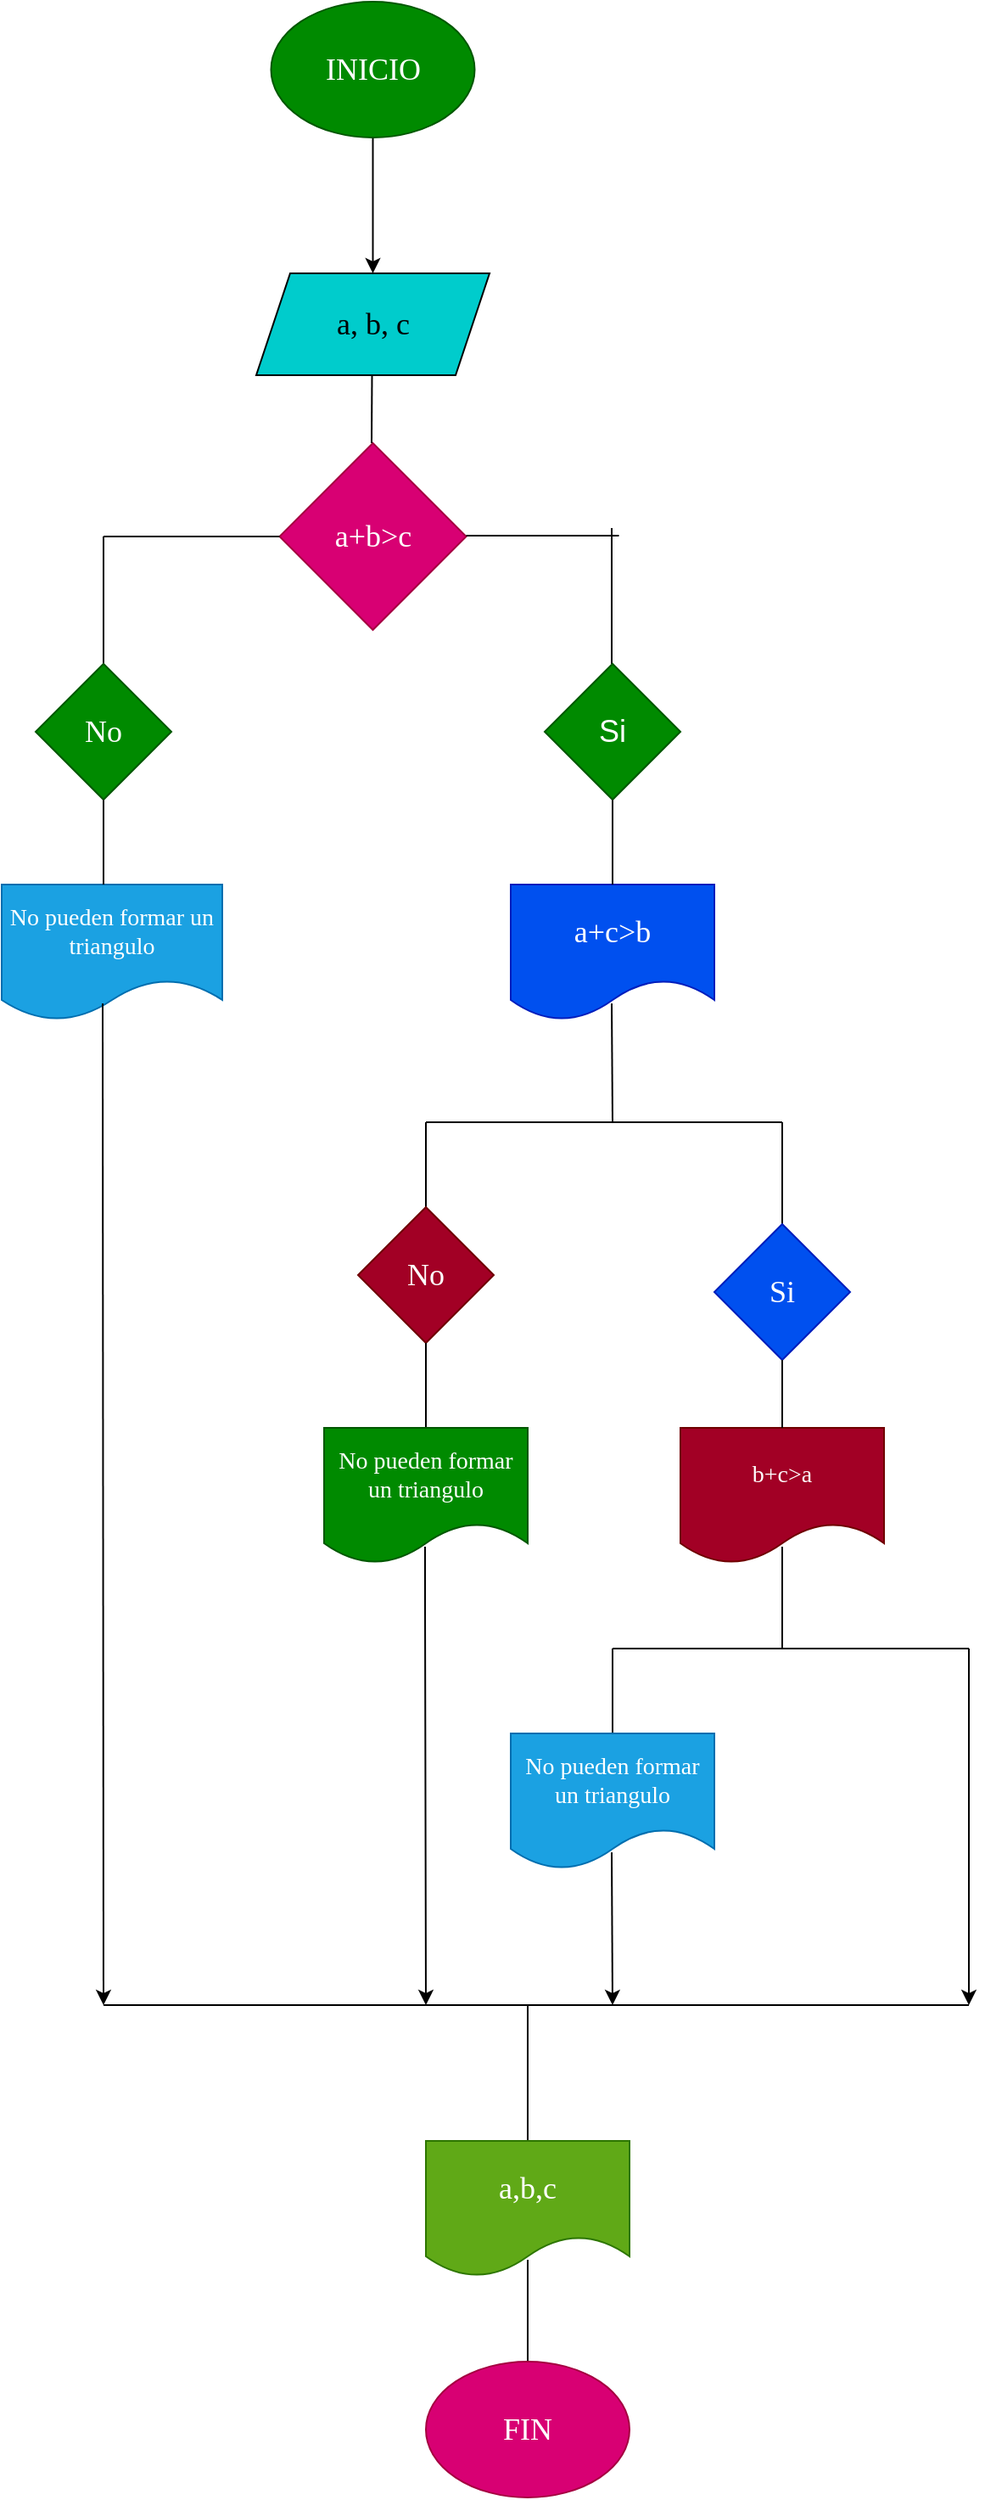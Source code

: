 <mxfile>
    <diagram id="q-yspXGt_0yPLwovN_8o" name="Página-1">
        <mxGraphModel dx="772" dy="1630" grid="1" gridSize="10" guides="1" tooltips="1" connect="1" arrows="1" fold="1" page="1" pageScale="1" pageWidth="827" pageHeight="1169" math="0" shadow="0">
            <root>
                <mxCell id="0"/>
                <mxCell id="1" parent="0"/>
                <mxCell id="4" value="" style="edgeStyle=none;html=1;exitX=0.5;exitY=1;exitDx=0;exitDy=0;" edge="1" parent="1" target="5" source="45">
                    <mxGeometry relative="1" as="geometry">
                        <mxPoint x="258.75" y="80" as="sourcePoint"/>
                    </mxGeometry>
                </mxCell>
                <mxCell id="5" value="&lt;font face=&quot;Georgia&quot; style=&quot;font-size: 18px;&quot;&gt;a, b, c&lt;/font&gt;" style="shape=parallelogram;perimeter=parallelogramPerimeter;whiteSpace=wrap;html=1;fixedSize=1;fillColor=#00CCCC;" vertex="1" parent="1">
                    <mxGeometry x="190" y="140" width="137.5" height="60" as="geometry"/>
                </mxCell>
                <mxCell id="6" value="&lt;font face=&quot;Georgia&quot; style=&quot;font-size: 18px;&quot;&gt;a+b&amp;gt;c&lt;/font&gt;" style="rhombus;whiteSpace=wrap;html=1;fillColor=#d80073;fontColor=#ffffff;strokeColor=#A50040;" vertex="1" parent="1">
                    <mxGeometry x="203.75" y="240" width="110" height="110" as="geometry"/>
                </mxCell>
                <mxCell id="7" value="" style="endArrow=none;html=1;" edge="1" parent="1">
                    <mxGeometry width="50" height="50" relative="1" as="geometry">
                        <mxPoint x="258" y="240" as="sourcePoint"/>
                        <mxPoint x="258.25" y="200" as="targetPoint"/>
                    </mxGeometry>
                </mxCell>
                <mxCell id="8" value="" style="endArrow=none;html=1;" edge="1" parent="1">
                    <mxGeometry width="50" height="50" relative="1" as="geometry">
                        <mxPoint x="100" y="295" as="sourcePoint"/>
                        <mxPoint x="203.75" y="295" as="targetPoint"/>
                    </mxGeometry>
                </mxCell>
                <mxCell id="9" value="" style="endArrow=none;html=1;" edge="1" parent="1">
                    <mxGeometry width="50" height="50" relative="1" as="geometry">
                        <mxPoint x="100" y="295" as="sourcePoint"/>
                        <mxPoint x="100" y="375" as="targetPoint"/>
                    </mxGeometry>
                </mxCell>
                <mxCell id="10" value="&lt;font face=&quot;Georgia&quot; style=&quot;font-size: 14px;&quot;&gt;No pueden formar un triangulo&lt;/font&gt;" style="shape=document;whiteSpace=wrap;html=1;boundedLbl=1;fillColor=#1ba1e2;fontColor=#ffffff;strokeColor=#006EAF;" vertex="1" parent="1">
                    <mxGeometry x="40" y="500" width="130" height="80" as="geometry"/>
                </mxCell>
                <mxCell id="11" value="&lt;font face=&quot;Georgia&quot; style=&quot;font-size: 18px;&quot;&gt;No&lt;/font&gt;" style="rhombus;whiteSpace=wrap;html=1;fillColor=#008a00;fontColor=#ffffff;strokeColor=#005700;" vertex="1" parent="1">
                    <mxGeometry x="60" y="370" width="80" height="80" as="geometry"/>
                </mxCell>
                <mxCell id="12" value="" style="endArrow=none;html=1;" edge="1" parent="1">
                    <mxGeometry width="50" height="50" relative="1" as="geometry">
                        <mxPoint x="100" y="500" as="sourcePoint"/>
                        <mxPoint x="100" y="450" as="targetPoint"/>
                    </mxGeometry>
                </mxCell>
                <mxCell id="13" value="" style="endArrow=none;html=1;" edge="1" parent="1">
                    <mxGeometry width="50" height="50" relative="1" as="geometry">
                        <mxPoint x="399.5" y="290" as="sourcePoint"/>
                        <mxPoint x="399.5" y="370" as="targetPoint"/>
                    </mxGeometry>
                </mxCell>
                <mxCell id="14" value="&lt;font face=&quot;Georgia&quot; style=&quot;font-size: 18px;&quot;&gt;a+c&amp;gt;b&lt;/font&gt;" style="shape=document;whiteSpace=wrap;html=1;boundedLbl=1;fillColor=#0050ef;fontColor=#ffffff;strokeColor=#001DBC;" vertex="1" parent="1">
                    <mxGeometry x="340" y="500" width="120" height="80" as="geometry"/>
                </mxCell>
                <mxCell id="15" value="&lt;font style=&quot;font-size: 18px;&quot;&gt;Si&lt;/font&gt;" style="rhombus;whiteSpace=wrap;html=1;fillColor=#008a00;fontColor=#ffffff;strokeColor=#005700;" vertex="1" parent="1">
                    <mxGeometry x="360" y="370" width="80" height="80" as="geometry"/>
                </mxCell>
                <mxCell id="16" value="" style="endArrow=none;html=1;" edge="1" parent="1">
                    <mxGeometry width="50" height="50" relative="1" as="geometry">
                        <mxPoint x="400" y="500" as="sourcePoint"/>
                        <mxPoint x="400" y="450" as="targetPoint"/>
                    </mxGeometry>
                </mxCell>
                <mxCell id="17" value="" style="endArrow=none;html=1;" edge="1" parent="1">
                    <mxGeometry width="50" height="50" relative="1" as="geometry">
                        <mxPoint x="313.75" y="294.5" as="sourcePoint"/>
                        <mxPoint x="403.75" y="294.5" as="targetPoint"/>
                    </mxGeometry>
                </mxCell>
                <mxCell id="18" value="" style="endArrow=none;html=1;" edge="1" parent="1">
                    <mxGeometry width="50" height="50" relative="1" as="geometry">
                        <mxPoint x="400" y="640" as="sourcePoint"/>
                        <mxPoint x="399.5" y="570" as="targetPoint"/>
                    </mxGeometry>
                </mxCell>
                <mxCell id="19" value="" style="endArrow=none;html=1;" edge="1" parent="1">
                    <mxGeometry width="50" height="50" relative="1" as="geometry">
                        <mxPoint x="290" y="640" as="sourcePoint"/>
                        <mxPoint x="400" y="640" as="targetPoint"/>
                    </mxGeometry>
                </mxCell>
                <mxCell id="20" value="" style="endArrow=none;html=1;" edge="1" parent="1">
                    <mxGeometry width="50" height="50" relative="1" as="geometry">
                        <mxPoint x="290" y="690" as="sourcePoint"/>
                        <mxPoint x="290" y="640" as="targetPoint"/>
                    </mxGeometry>
                </mxCell>
                <mxCell id="21" value="&lt;font face=&quot;Georgia&quot; style=&quot;font-size: 18px;&quot;&gt;No&lt;/font&gt;" style="rhombus;whiteSpace=wrap;html=1;fillColor=#a20025;fontColor=#ffffff;strokeColor=#6F0000;" vertex="1" parent="1">
                    <mxGeometry x="250" y="690" width="80" height="80" as="geometry"/>
                </mxCell>
                <mxCell id="22" value="" style="endArrow=none;html=1;" edge="1" parent="1">
                    <mxGeometry width="50" height="50" relative="1" as="geometry">
                        <mxPoint x="290" y="820" as="sourcePoint"/>
                        <mxPoint x="290" y="770" as="targetPoint"/>
                    </mxGeometry>
                </mxCell>
                <mxCell id="23" value="&lt;font face=&quot;Georgia&quot; style=&quot;font-size: 14px;&quot;&gt;No pueden formar un triangulo&lt;/font&gt;" style="shape=document;whiteSpace=wrap;html=1;boundedLbl=1;fillColor=#008a00;fontColor=#ffffff;strokeColor=#005700;" vertex="1" parent="1">
                    <mxGeometry x="230" y="820" width="120" height="80" as="geometry"/>
                </mxCell>
                <mxCell id="24" value="" style="endArrow=none;html=1;" edge="1" parent="1">
                    <mxGeometry width="50" height="50" relative="1" as="geometry">
                        <mxPoint x="400" y="640" as="sourcePoint"/>
                        <mxPoint x="500" y="640" as="targetPoint"/>
                    </mxGeometry>
                </mxCell>
                <mxCell id="25" value="" style="endArrow=none;html=1;" edge="1" parent="1">
                    <mxGeometry width="50" height="50" relative="1" as="geometry">
                        <mxPoint x="500" y="700" as="sourcePoint"/>
                        <mxPoint x="500" y="640" as="targetPoint"/>
                    </mxGeometry>
                </mxCell>
                <mxCell id="26" value="&lt;font face=&quot;Georgia&quot; style=&quot;font-size: 18px;&quot;&gt;Si&lt;/font&gt;" style="rhombus;whiteSpace=wrap;html=1;fillColor=#0050ef;fontColor=#ffffff;strokeColor=#001DBC;" vertex="1" parent="1">
                    <mxGeometry x="460" y="700" width="80" height="80" as="geometry"/>
                </mxCell>
                <mxCell id="27" value="&lt;font face=&quot;Georgia&quot; style=&quot;font-size: 14px;&quot;&gt;b+c&amp;gt;a&lt;/font&gt;" style="shape=document;whiteSpace=wrap;html=1;boundedLbl=1;fillColor=#a20025;fontColor=#ffffff;strokeColor=#6F0000;" vertex="1" parent="1">
                    <mxGeometry x="440" y="820" width="120" height="80" as="geometry"/>
                </mxCell>
                <mxCell id="28" value="" style="endArrow=none;html=1;exitX=0.5;exitY=0;exitDx=0;exitDy=0;" edge="1" parent="1" source="27">
                    <mxGeometry width="50" height="50" relative="1" as="geometry">
                        <mxPoint x="500" y="830" as="sourcePoint"/>
                        <mxPoint x="500" y="780" as="targetPoint"/>
                    </mxGeometry>
                </mxCell>
                <mxCell id="29" value="" style="endArrow=none;html=1;" edge="1" parent="1">
                    <mxGeometry width="50" height="50" relative="1" as="geometry">
                        <mxPoint x="500" y="950" as="sourcePoint"/>
                        <mxPoint x="500" y="890" as="targetPoint"/>
                    </mxGeometry>
                </mxCell>
                <mxCell id="30" value="" style="endArrow=none;html=1;" edge="1" parent="1">
                    <mxGeometry width="50" height="50" relative="1" as="geometry">
                        <mxPoint x="400" y="950" as="sourcePoint"/>
                        <mxPoint x="500" y="950" as="targetPoint"/>
                    </mxGeometry>
                </mxCell>
                <mxCell id="31" value="" style="endArrow=none;html=1;" edge="1" parent="1">
                    <mxGeometry width="50" height="50" relative="1" as="geometry">
                        <mxPoint x="490" y="850" as="sourcePoint"/>
                        <mxPoint x="490" y="850" as="targetPoint"/>
                    </mxGeometry>
                </mxCell>
                <mxCell id="32" value="" style="endArrow=none;html=1;" edge="1" parent="1">
                    <mxGeometry width="50" height="50" relative="1" as="geometry">
                        <mxPoint x="500" y="950" as="sourcePoint"/>
                        <mxPoint x="610" y="950" as="targetPoint"/>
                    </mxGeometry>
                </mxCell>
                <mxCell id="33" value="" style="endArrow=none;html=1;" edge="1" parent="1">
                    <mxGeometry width="50" height="50" relative="1" as="geometry">
                        <mxPoint x="400" y="1000" as="sourcePoint"/>
                        <mxPoint x="400" y="950" as="targetPoint"/>
                    </mxGeometry>
                </mxCell>
                <mxCell id="34" value="" style="endArrow=none;html=1;" edge="1" parent="1">
                    <mxGeometry width="50" height="50" relative="1" as="geometry">
                        <mxPoint x="610" y="1000" as="sourcePoint"/>
                        <mxPoint x="610" y="950" as="targetPoint"/>
                    </mxGeometry>
                </mxCell>
                <mxCell id="35" value="&lt;font face=&quot;Georgia&quot; style=&quot;font-size: 14px;&quot;&gt;No pueden formar un triangulo&lt;/font&gt;" style="shape=document;whiteSpace=wrap;html=1;boundedLbl=1;fillColor=#1ba1e2;fontColor=#ffffff;strokeColor=#006EAF;" vertex="1" parent="1">
                    <mxGeometry x="340" y="1000" width="120" height="80" as="geometry"/>
                </mxCell>
                <mxCell id="36" value="" style="endArrow=classic;html=1;" edge="1" parent="1">
                    <mxGeometry width="50" height="50" relative="1" as="geometry">
                        <mxPoint x="399.5" y="1070" as="sourcePoint"/>
                        <mxPoint x="400" y="1160" as="targetPoint"/>
                    </mxGeometry>
                </mxCell>
                <mxCell id="37" value="" style="endArrow=classic;html=1;" edge="1" parent="1">
                    <mxGeometry width="50" height="50" relative="1" as="geometry">
                        <mxPoint x="610" y="1000" as="sourcePoint"/>
                        <mxPoint x="610" y="1160" as="targetPoint"/>
                    </mxGeometry>
                </mxCell>
                <mxCell id="38" value="" style="endArrow=none;html=1;" edge="1" parent="1">
                    <mxGeometry width="50" height="50" relative="1" as="geometry">
                        <mxPoint x="100" y="1160" as="sourcePoint"/>
                        <mxPoint x="610" y="1160" as="targetPoint"/>
                    </mxGeometry>
                </mxCell>
                <mxCell id="39" value="" style="endArrow=classic;html=1;" edge="1" parent="1">
                    <mxGeometry width="50" height="50" relative="1" as="geometry">
                        <mxPoint x="99.5" y="570" as="sourcePoint"/>
                        <mxPoint x="100" y="1160" as="targetPoint"/>
                    </mxGeometry>
                </mxCell>
                <mxCell id="40" value="" style="endArrow=classic;html=1;" edge="1" parent="1">
                    <mxGeometry width="50" height="50" relative="1" as="geometry">
                        <mxPoint x="289.5" y="890" as="sourcePoint"/>
                        <mxPoint x="290" y="1160" as="targetPoint"/>
                        <Array as="points">
                            <mxPoint x="289.5" y="920"/>
                        </Array>
                    </mxGeometry>
                </mxCell>
                <mxCell id="41" value="" style="endArrow=none;html=1;fontSize=14;" edge="1" parent="1">
                    <mxGeometry width="50" height="50" relative="1" as="geometry">
                        <mxPoint x="350" y="1240" as="sourcePoint"/>
                        <mxPoint x="350" y="1160" as="targetPoint"/>
                    </mxGeometry>
                </mxCell>
                <mxCell id="42" value="&lt;font face=&quot;Georgia&quot; style=&quot;font-size: 18px;&quot;&gt;a,b,c&lt;/font&gt;" style="shape=document;whiteSpace=wrap;html=1;boundedLbl=1;fontSize=14;fillColor=#60a917;fontColor=#ffffff;strokeColor=#2D7600;" vertex="1" parent="1">
                    <mxGeometry x="290" y="1240" width="120" height="80" as="geometry"/>
                </mxCell>
                <mxCell id="43" value="" style="endArrow=none;html=1;fontSize=18;" edge="1" parent="1">
                    <mxGeometry width="50" height="50" relative="1" as="geometry">
                        <mxPoint x="350" y="1370" as="sourcePoint"/>
                        <mxPoint x="350" y="1310" as="targetPoint"/>
                    </mxGeometry>
                </mxCell>
                <mxCell id="44" value="&lt;font face=&quot;Georgia&quot;&gt;FIN&lt;/font&gt;" style="ellipse;whiteSpace=wrap;html=1;fontSize=18;fillColor=#d80073;fontColor=#ffffff;strokeColor=#A50040;" vertex="1" parent="1">
                    <mxGeometry x="290" y="1370" width="120" height="80" as="geometry"/>
                </mxCell>
                <mxCell id="45" value="&lt;font face=&quot;Georgia&quot; style=&quot;font-size: 18px;&quot;&gt;INICIO&lt;/font&gt;" style="ellipse;whiteSpace=wrap;html=1;fillColor=#008a00;fontColor=#ffffff;strokeColor=#005700;" vertex="1" parent="1">
                    <mxGeometry x="198.75" y="-20" width="120" height="80" as="geometry"/>
                </mxCell>
            </root>
        </mxGraphModel>
    </diagram>
</mxfile>
